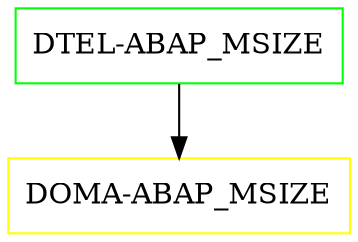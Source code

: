 digraph G {
  "DTEL-ABAP_MSIZE" [shape=box,color=green];
  "DOMA-ABAP_MSIZE" [shape=box,color=yellow,URL="./DOMA_ABAP_MSIZE.html"];
  "DTEL-ABAP_MSIZE" -> "DOMA-ABAP_MSIZE";
}
